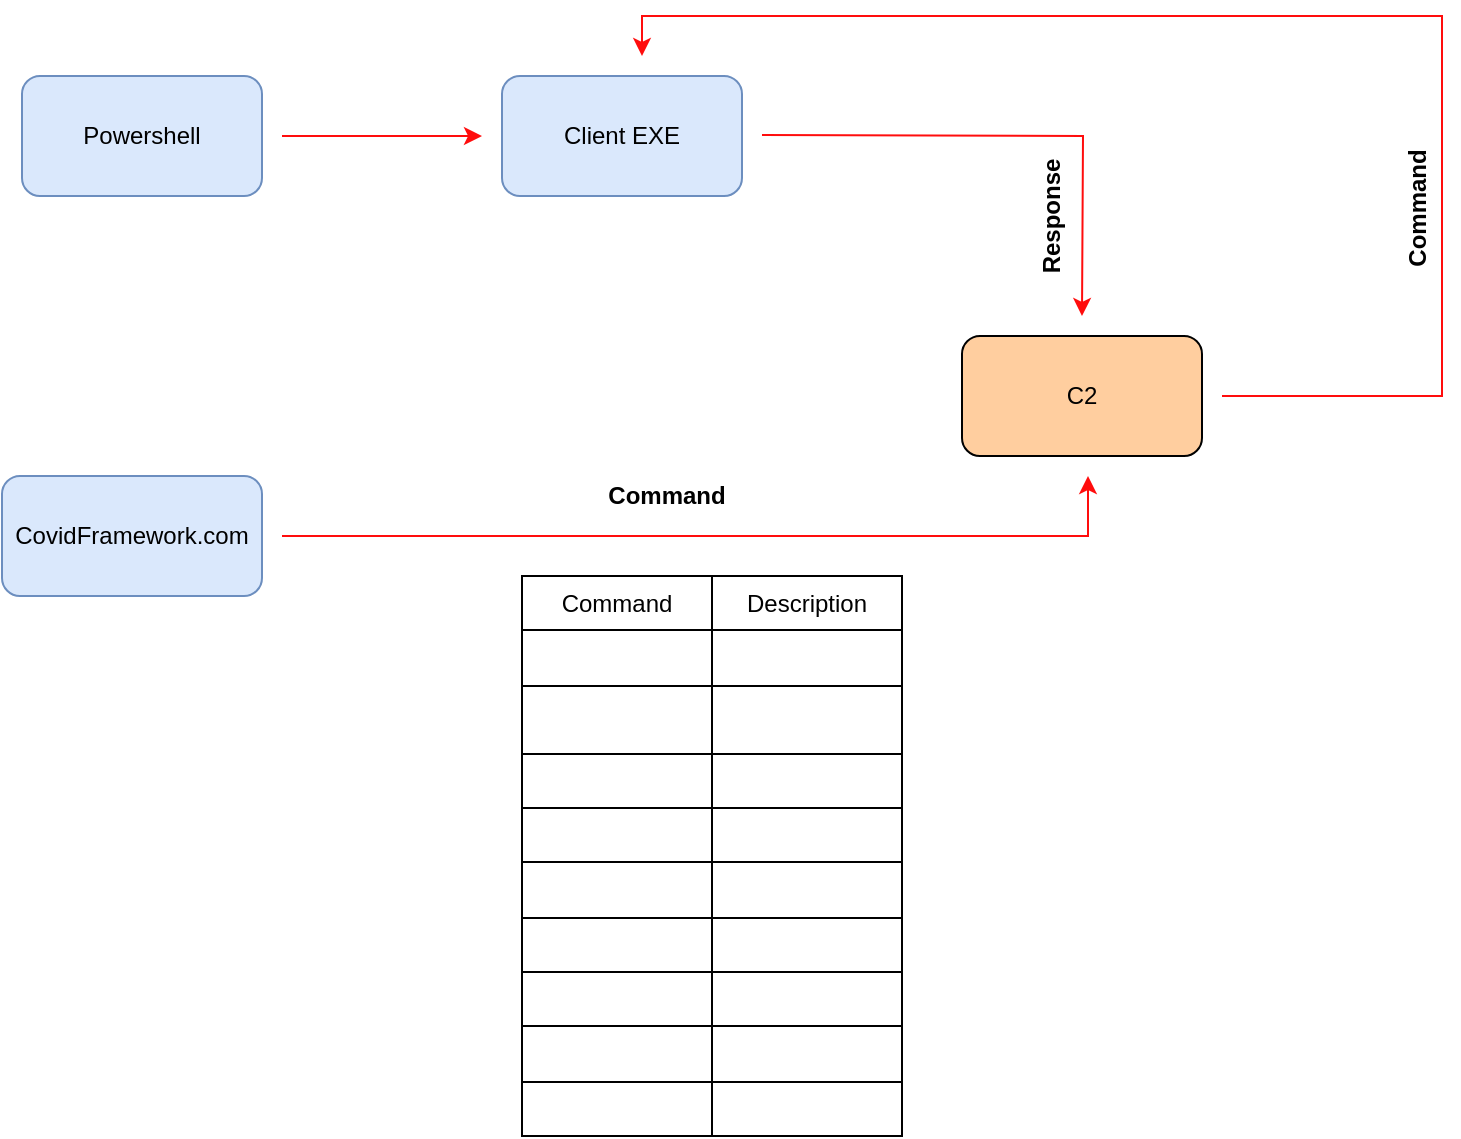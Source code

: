 <mxfile version="14.5.8" type="github">
  <diagram name="CovidDiagram" id="74e2e168-ea6b-b213-b513-2b3c1d86103e">
    <mxGraphModel dx="981" dy="526" grid="1" gridSize="10" guides="1" tooltips="1" connect="1" arrows="1" fold="1" page="1" pageScale="1" pageWidth="1100" pageHeight="850" background="#ffffff" math="0" shadow="0">
      <root>
        <mxCell id="0" />
        <mxCell id="1" parent="0" />
        <object label="Client EXE" id="osUVIYHNnvs2F1HaOJgH-3">
          <mxCell style="rounded=1;whiteSpace=wrap;html=1;fillColor=#dae8fc;strokeColor=#6c8ebf;" vertex="1" parent="1">
            <mxGeometry x="290" y="280" width="120" height="60" as="geometry" />
          </mxCell>
        </object>
        <mxCell id="osUVIYHNnvs2F1HaOJgH-9" value="" style="edgeStyle=orthogonalEdgeStyle;rounded=0;orthogonalLoop=1;jettySize=auto;html=1;strokeColor=#FF0D0D;" edge="1" parent="1">
          <mxGeometry relative="1" as="geometry">
            <mxPoint x="180" y="310" as="sourcePoint" />
            <mxPoint x="280" y="310" as="targetPoint" />
          </mxGeometry>
        </mxCell>
        <object label="Powershell" id="osUVIYHNnvs2F1HaOJgH-5">
          <mxCell style="rounded=1;whiteSpace=wrap;html=1;fillColor=#dae8fc;strokeColor=#6c8ebf;" vertex="1" parent="1">
            <mxGeometry x="50" y="280" width="120" height="60" as="geometry" />
          </mxCell>
        </object>
        <object label="CovidFramework.com" id="osUVIYHNnvs2F1HaOJgH-11">
          <mxCell style="rounded=1;whiteSpace=wrap;html=1;fillColor=#dae8fc;strokeColor=#6c8ebf;" vertex="1" parent="1">
            <mxGeometry x="40" y="480" width="130" height="60" as="geometry" />
          </mxCell>
        </object>
        <object label="C2" id="osUVIYHNnvs2F1HaOJgH-14">
          <mxCell style="rounded=1;whiteSpace=wrap;html=1;fillColor=#FFCE9F;" vertex="1" parent="1">
            <mxGeometry x="520" y="410" width="120" height="60" as="geometry" />
          </mxCell>
        </object>
        <mxCell id="osUVIYHNnvs2F1HaOJgH-15" value="" style="edgeStyle=orthogonalEdgeStyle;rounded=0;orthogonalLoop=1;jettySize=auto;html=1;strokeColor=#FF0D0D;" edge="1" parent="1">
          <mxGeometry relative="1" as="geometry">
            <mxPoint x="180" y="510" as="sourcePoint" />
            <mxPoint x="583" y="480" as="targetPoint" />
            <Array as="points">
              <mxPoint x="583" y="510" />
            </Array>
          </mxGeometry>
        </mxCell>
        <mxCell id="osUVIYHNnvs2F1HaOJgH-17" value="" style="edgeStyle=orthogonalEdgeStyle;rounded=0;orthogonalLoop=1;jettySize=auto;html=1;fillColor=#FF1F17;strokeColor=#FF0D0D;" edge="1" parent="1">
          <mxGeometry relative="1" as="geometry">
            <mxPoint x="420" y="309.5" as="sourcePoint" />
            <mxPoint x="580" y="400" as="targetPoint" />
          </mxGeometry>
        </mxCell>
        <mxCell id="osUVIYHNnvs2F1HaOJgH-22" value="" style="edgeStyle=orthogonalEdgeStyle;rounded=0;orthogonalLoop=1;jettySize=auto;html=1;strokeColor=#FF0D0D;" edge="1" parent="1">
          <mxGeometry relative="1" as="geometry">
            <mxPoint x="650" y="440" as="sourcePoint" />
            <mxPoint x="360" y="270" as="targetPoint" />
            <Array as="points">
              <mxPoint x="650" y="440" />
              <mxPoint x="760" y="440" />
              <mxPoint x="760" y="250" />
              <mxPoint x="360" y="250" />
            </Array>
          </mxGeometry>
        </mxCell>
        <mxCell id="osUVIYHNnvs2F1HaOJgH-23" value="Command" style="text;html=1;strokeColor=none;fillColor=none;align=center;verticalAlign=middle;whiteSpace=wrap;rounded=0;rotation=0;strokeWidth=4;shadow=0;fontStyle=1" vertex="1" parent="1">
          <mxGeometry x="325" y="480" width="95" height="20" as="geometry" />
        </mxCell>
        <mxCell id="osUVIYHNnvs2F1HaOJgH-24" value="Response" style="text;html=1;strokeColor=none;fillColor=none;align=center;verticalAlign=middle;whiteSpace=wrap;rounded=0;rotation=-90;strokeWidth=4;shadow=0;fontStyle=1" vertex="1" parent="1">
          <mxGeometry x="540" y="340" width="50" height="20" as="geometry" />
        </mxCell>
        <mxCell id="osUVIYHNnvs2F1HaOJgH-28" value="Command" style="text;html=1;strokeColor=none;fillColor=none;align=center;verticalAlign=middle;whiteSpace=wrap;rounded=0;rotation=-90;strokeWidth=4;shadow=0;fontStyle=1" vertex="1" parent="1">
          <mxGeometry x="723" y="336" width="50" height="20" as="geometry" />
        </mxCell>
        <mxCell id="osUVIYHNnvs2F1HaOJgH-32" value="" style="shape=table;html=1;whiteSpace=wrap;startSize=0;container=1;collapsible=0;childLayout=tableLayout;" vertex="1" parent="1">
          <mxGeometry x="300" y="530" width="190" height="280" as="geometry" />
        </mxCell>
        <mxCell id="osUVIYHNnvs2F1HaOJgH-33" value="" style="shape=partialRectangle;html=1;whiteSpace=wrap;collapsible=0;dropTarget=0;pointerEvents=0;fillColor=none;top=0;left=0;bottom=0;right=0;points=[[0,0.5],[1,0.5]];portConstraint=eastwest;" vertex="1" parent="osUVIYHNnvs2F1HaOJgH-32">
          <mxGeometry width="190" height="27" as="geometry" />
        </mxCell>
        <mxCell id="osUVIYHNnvs2F1HaOJgH-34" value="&lt;div&gt;Command&lt;br&gt;&lt;/div&gt;" style="shape=partialRectangle;html=1;whiteSpace=wrap;connectable=0;overflow=hidden;fillColor=none;top=0;left=0;bottom=0;right=0;" vertex="1" parent="osUVIYHNnvs2F1HaOJgH-33">
          <mxGeometry width="95" height="27" as="geometry" />
        </mxCell>
        <mxCell id="osUVIYHNnvs2F1HaOJgH-35" value="Description" style="shape=partialRectangle;html=1;whiteSpace=wrap;connectable=0;overflow=hidden;fillColor=none;top=0;left=0;bottom=0;right=0;" vertex="1" parent="osUVIYHNnvs2F1HaOJgH-33">
          <mxGeometry x="95" width="95" height="27" as="geometry" />
        </mxCell>
        <mxCell id="osUVIYHNnvs2F1HaOJgH-36" value="" style="shape=partialRectangle;html=1;whiteSpace=wrap;collapsible=0;dropTarget=0;pointerEvents=0;fillColor=none;top=0;left=0;bottom=0;right=0;points=[[0,0.5],[1,0.5]];portConstraint=eastwest;" vertex="1" parent="osUVIYHNnvs2F1HaOJgH-32">
          <mxGeometry y="27" width="190" height="28" as="geometry" />
        </mxCell>
        <mxCell id="osUVIYHNnvs2F1HaOJgH-37" value="" style="shape=partialRectangle;html=1;whiteSpace=wrap;connectable=0;overflow=hidden;fillColor=none;top=0;left=0;bottom=0;right=0;" vertex="1" parent="osUVIYHNnvs2F1HaOJgH-36">
          <mxGeometry width="95" height="28" as="geometry" />
        </mxCell>
        <mxCell id="osUVIYHNnvs2F1HaOJgH-38" value="" style="shape=partialRectangle;html=1;whiteSpace=wrap;connectable=0;overflow=hidden;fillColor=none;top=0;left=0;bottom=0;right=0;" vertex="1" parent="osUVIYHNnvs2F1HaOJgH-36">
          <mxGeometry x="95" width="95" height="28" as="geometry" />
        </mxCell>
        <mxCell id="osUVIYHNnvs2F1HaOJgH-39" value="" style="shape=partialRectangle;html=1;whiteSpace=wrap;collapsible=0;dropTarget=0;pointerEvents=0;fillColor=none;top=0;left=0;bottom=0;right=0;points=[[0,0.5],[1,0.5]];portConstraint=eastwest;" vertex="1" parent="osUVIYHNnvs2F1HaOJgH-32">
          <mxGeometry y="55" width="190" height="34" as="geometry" />
        </mxCell>
        <mxCell id="osUVIYHNnvs2F1HaOJgH-40" value="" style="shape=partialRectangle;html=1;whiteSpace=wrap;connectable=0;overflow=hidden;fillColor=none;top=0;left=0;bottom=0;right=0;" vertex="1" parent="osUVIYHNnvs2F1HaOJgH-39">
          <mxGeometry width="95" height="34" as="geometry" />
        </mxCell>
        <mxCell id="osUVIYHNnvs2F1HaOJgH-41" value="" style="shape=partialRectangle;html=1;whiteSpace=wrap;connectable=0;overflow=hidden;fillColor=none;top=0;left=0;bottom=0;right=0;" vertex="1" parent="osUVIYHNnvs2F1HaOJgH-39">
          <mxGeometry x="95" width="95" height="34" as="geometry" />
        </mxCell>
        <mxCell id="osUVIYHNnvs2F1HaOJgH-42" value="" style="shape=partialRectangle;html=1;whiteSpace=wrap;collapsible=0;dropTarget=0;pointerEvents=0;fillColor=none;top=0;left=0;bottom=0;right=0;points=[[0,0.5],[1,0.5]];portConstraint=eastwest;" vertex="1" parent="osUVIYHNnvs2F1HaOJgH-32">
          <mxGeometry y="89" width="190" height="27" as="geometry" />
        </mxCell>
        <mxCell id="osUVIYHNnvs2F1HaOJgH-43" value="" style="shape=partialRectangle;html=1;whiteSpace=wrap;connectable=0;overflow=hidden;fillColor=none;top=0;left=0;bottom=0;right=0;" vertex="1" parent="osUVIYHNnvs2F1HaOJgH-42">
          <mxGeometry width="95" height="27" as="geometry" />
        </mxCell>
        <mxCell id="osUVIYHNnvs2F1HaOJgH-44" value="" style="shape=partialRectangle;html=1;whiteSpace=wrap;connectable=0;overflow=hidden;fillColor=none;top=0;left=0;bottom=0;right=0;" vertex="1" parent="osUVIYHNnvs2F1HaOJgH-42">
          <mxGeometry x="95" width="95" height="27" as="geometry" />
        </mxCell>
        <mxCell id="osUVIYHNnvs2F1HaOJgH-45" value="" style="shape=partialRectangle;html=1;whiteSpace=wrap;collapsible=0;dropTarget=0;pointerEvents=0;fillColor=none;top=0;left=0;bottom=0;right=0;points=[[0,0.5],[1,0.5]];portConstraint=eastwest;" vertex="1" parent="osUVIYHNnvs2F1HaOJgH-32">
          <mxGeometry y="116" width="190" height="27" as="geometry" />
        </mxCell>
        <mxCell id="osUVIYHNnvs2F1HaOJgH-46" value="" style="shape=partialRectangle;html=1;whiteSpace=wrap;connectable=0;overflow=hidden;fillColor=none;top=0;left=0;bottom=0;right=0;" vertex="1" parent="osUVIYHNnvs2F1HaOJgH-45">
          <mxGeometry width="95" height="27" as="geometry" />
        </mxCell>
        <mxCell id="osUVIYHNnvs2F1HaOJgH-47" value="" style="shape=partialRectangle;html=1;whiteSpace=wrap;connectable=0;overflow=hidden;fillColor=none;top=0;left=0;bottom=0;right=0;" vertex="1" parent="osUVIYHNnvs2F1HaOJgH-45">
          <mxGeometry x="95" width="95" height="27" as="geometry" />
        </mxCell>
        <mxCell id="osUVIYHNnvs2F1HaOJgH-48" value="" style="shape=partialRectangle;html=1;whiteSpace=wrap;collapsible=0;dropTarget=0;pointerEvents=0;fillColor=none;top=0;left=0;bottom=0;right=0;points=[[0,0.5],[1,0.5]];portConstraint=eastwest;" vertex="1" parent="osUVIYHNnvs2F1HaOJgH-32">
          <mxGeometry y="143" width="190" height="28" as="geometry" />
        </mxCell>
        <mxCell id="osUVIYHNnvs2F1HaOJgH-49" value="" style="shape=partialRectangle;html=1;whiteSpace=wrap;connectable=0;overflow=hidden;fillColor=none;top=0;left=0;bottom=0;right=0;" vertex="1" parent="osUVIYHNnvs2F1HaOJgH-48">
          <mxGeometry width="95" height="28" as="geometry" />
        </mxCell>
        <mxCell id="osUVIYHNnvs2F1HaOJgH-50" value="" style="shape=partialRectangle;html=1;whiteSpace=wrap;connectable=0;overflow=hidden;fillColor=none;top=0;left=0;bottom=0;right=0;" vertex="1" parent="osUVIYHNnvs2F1HaOJgH-48">
          <mxGeometry x="95" width="95" height="28" as="geometry" />
        </mxCell>
        <mxCell id="osUVIYHNnvs2F1HaOJgH-51" value="" style="shape=partialRectangle;html=1;whiteSpace=wrap;collapsible=0;dropTarget=0;pointerEvents=0;fillColor=none;top=0;left=0;bottom=0;right=0;points=[[0,0.5],[1,0.5]];portConstraint=eastwest;" vertex="1" parent="osUVIYHNnvs2F1HaOJgH-32">
          <mxGeometry y="171" width="190" height="27" as="geometry" />
        </mxCell>
        <mxCell id="osUVIYHNnvs2F1HaOJgH-52" value="" style="shape=partialRectangle;html=1;whiteSpace=wrap;connectable=0;overflow=hidden;fillColor=none;top=0;left=0;bottom=0;right=0;" vertex="1" parent="osUVIYHNnvs2F1HaOJgH-51">
          <mxGeometry width="95" height="27" as="geometry" />
        </mxCell>
        <mxCell id="osUVIYHNnvs2F1HaOJgH-53" value="" style="shape=partialRectangle;html=1;whiteSpace=wrap;connectable=0;overflow=hidden;fillColor=none;top=0;left=0;bottom=0;right=0;" vertex="1" parent="osUVIYHNnvs2F1HaOJgH-51">
          <mxGeometry x="95" width="95" height="27" as="geometry" />
        </mxCell>
        <mxCell id="osUVIYHNnvs2F1HaOJgH-54" value="" style="shape=partialRectangle;html=1;whiteSpace=wrap;collapsible=0;dropTarget=0;pointerEvents=0;fillColor=none;top=0;left=0;bottom=0;right=0;points=[[0,0.5],[1,0.5]];portConstraint=eastwest;" vertex="1" parent="osUVIYHNnvs2F1HaOJgH-32">
          <mxGeometry y="198" width="190" height="27" as="geometry" />
        </mxCell>
        <mxCell id="osUVIYHNnvs2F1HaOJgH-55" value="" style="shape=partialRectangle;html=1;whiteSpace=wrap;connectable=0;overflow=hidden;fillColor=none;top=0;left=0;bottom=0;right=0;" vertex="1" parent="osUVIYHNnvs2F1HaOJgH-54">
          <mxGeometry width="95" height="27" as="geometry" />
        </mxCell>
        <mxCell id="osUVIYHNnvs2F1HaOJgH-56" value="" style="shape=partialRectangle;html=1;whiteSpace=wrap;connectable=0;overflow=hidden;fillColor=none;top=0;left=0;bottom=0;right=0;" vertex="1" parent="osUVIYHNnvs2F1HaOJgH-54">
          <mxGeometry x="95" width="95" height="27" as="geometry" />
        </mxCell>
        <mxCell id="osUVIYHNnvs2F1HaOJgH-57" value="" style="shape=partialRectangle;html=1;whiteSpace=wrap;collapsible=0;dropTarget=0;pointerEvents=0;fillColor=none;top=0;left=0;bottom=0;right=0;points=[[0,0.5],[1,0.5]];portConstraint=eastwest;" vertex="1" parent="osUVIYHNnvs2F1HaOJgH-32">
          <mxGeometry y="225" width="190" height="28" as="geometry" />
        </mxCell>
        <mxCell id="osUVIYHNnvs2F1HaOJgH-58" value="" style="shape=partialRectangle;html=1;whiteSpace=wrap;connectable=0;overflow=hidden;fillColor=none;top=0;left=0;bottom=0;right=0;" vertex="1" parent="osUVIYHNnvs2F1HaOJgH-57">
          <mxGeometry width="95" height="28" as="geometry" />
        </mxCell>
        <mxCell id="osUVIYHNnvs2F1HaOJgH-59" value="" style="shape=partialRectangle;html=1;whiteSpace=wrap;connectable=0;overflow=hidden;fillColor=none;top=0;left=0;bottom=0;right=0;" vertex="1" parent="osUVIYHNnvs2F1HaOJgH-57">
          <mxGeometry x="95" width="95" height="28" as="geometry" />
        </mxCell>
        <mxCell id="osUVIYHNnvs2F1HaOJgH-60" value="" style="shape=partialRectangle;html=1;whiteSpace=wrap;collapsible=0;dropTarget=0;pointerEvents=0;fillColor=none;top=0;left=0;bottom=0;right=0;points=[[0,0.5],[1,0.5]];portConstraint=eastwest;" vertex="1" parent="osUVIYHNnvs2F1HaOJgH-32">
          <mxGeometry y="253" width="190" height="27" as="geometry" />
        </mxCell>
        <mxCell id="osUVIYHNnvs2F1HaOJgH-61" value="" style="shape=partialRectangle;html=1;whiteSpace=wrap;connectable=0;overflow=hidden;fillColor=none;top=0;left=0;bottom=0;right=0;" vertex="1" parent="osUVIYHNnvs2F1HaOJgH-60">
          <mxGeometry width="95" height="27" as="geometry" />
        </mxCell>
        <mxCell id="osUVIYHNnvs2F1HaOJgH-62" value="" style="shape=partialRectangle;html=1;whiteSpace=wrap;connectable=0;overflow=hidden;fillColor=none;top=0;left=0;bottom=0;right=0;" vertex="1" parent="osUVIYHNnvs2F1HaOJgH-60">
          <mxGeometry x="95" width="95" height="27" as="geometry" />
        </mxCell>
      </root>
    </mxGraphModel>
  </diagram>
</mxfile>
